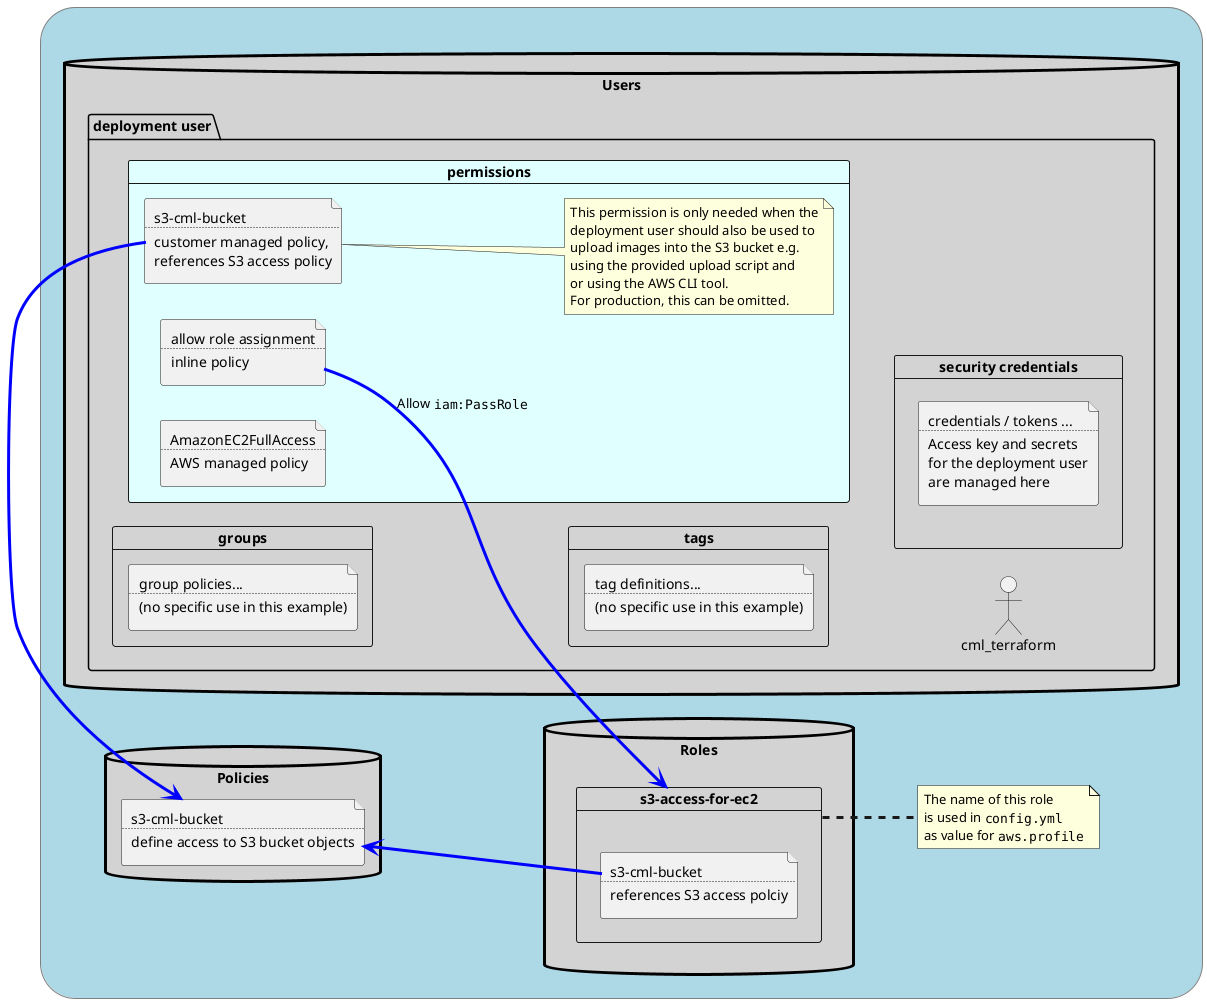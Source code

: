 @startuml

<style>
database {
  BackGroundColor #lightgray
  LineThickness 3
  LineColor black
}
</style>

' skinparam handwritten true
' top to bottom direction
skinparam arrowThickness 3
left to right direction

storage IAM as "AWS IAM" #lightblue;line:gray;text:lightblue {

database Users #lightgray {
    folder user as "deployment user" {
        card permissions #lightcyan {
            file ara [
                allow role assignment
                ....
                inline policy
            ]
            file ec2a [
                AmazonEC2FullAccess
                ....
                AWS managed policy
            ]
            file s3cml [
                s3-cml-bucket
                ....
                customer managed policy,
                references S3 access policy
            ]
        note right of s3cml
            This permission is only needed when the
            deployment user should also be used to
            upload images into the S3 bucket e.g.
            using the provided upload script and
            or using the AWS CLI tool.
            For production, this can be omitted.
        end note
        }
        card groups {
            file test1 [
                group policies...
                ....
                (no specific use in this example)
            ]
        }
        card tags {
            file test2 [
                tag definitions...
                ....
                (no specific use in this example)
            ]
        }
        card sc as "security credentials" {
            file test3 [
                credentials / tokens ...
                ....
                Access key and secrets
                for the deployment user
                are managed here
            ]
        }
        actor test [
            cml_terraform
        ]
    }
}



sc -[hidden]right- test
test1 -[hidden]- test2
test2 -[hidden]- test3

database Roles {
    card s3_access_for_ec2 as "s3-access-for-ec2" {
        file s3_cml_bucket2 [
            s3-cml-bucket
            ....
            references S3 access polciy
        ]
    }
}
note right of s3_access_for_ec2
    The name of this role
    is used in ""config.yml""
    as value for ""aws.profile""
end note

database Policies {
    file s3cml2 [
        s3-cml-bucket
        ....
        define access to S3 bucket objects
    ]
}


ara =[#blue]down=> s3_access_for_ec2 : Allow ""iam:PassRole""
s3cml =[#blue]> s3cml2
s3cml2 <=[#blue]= s3_cml_bucket2

@enduml